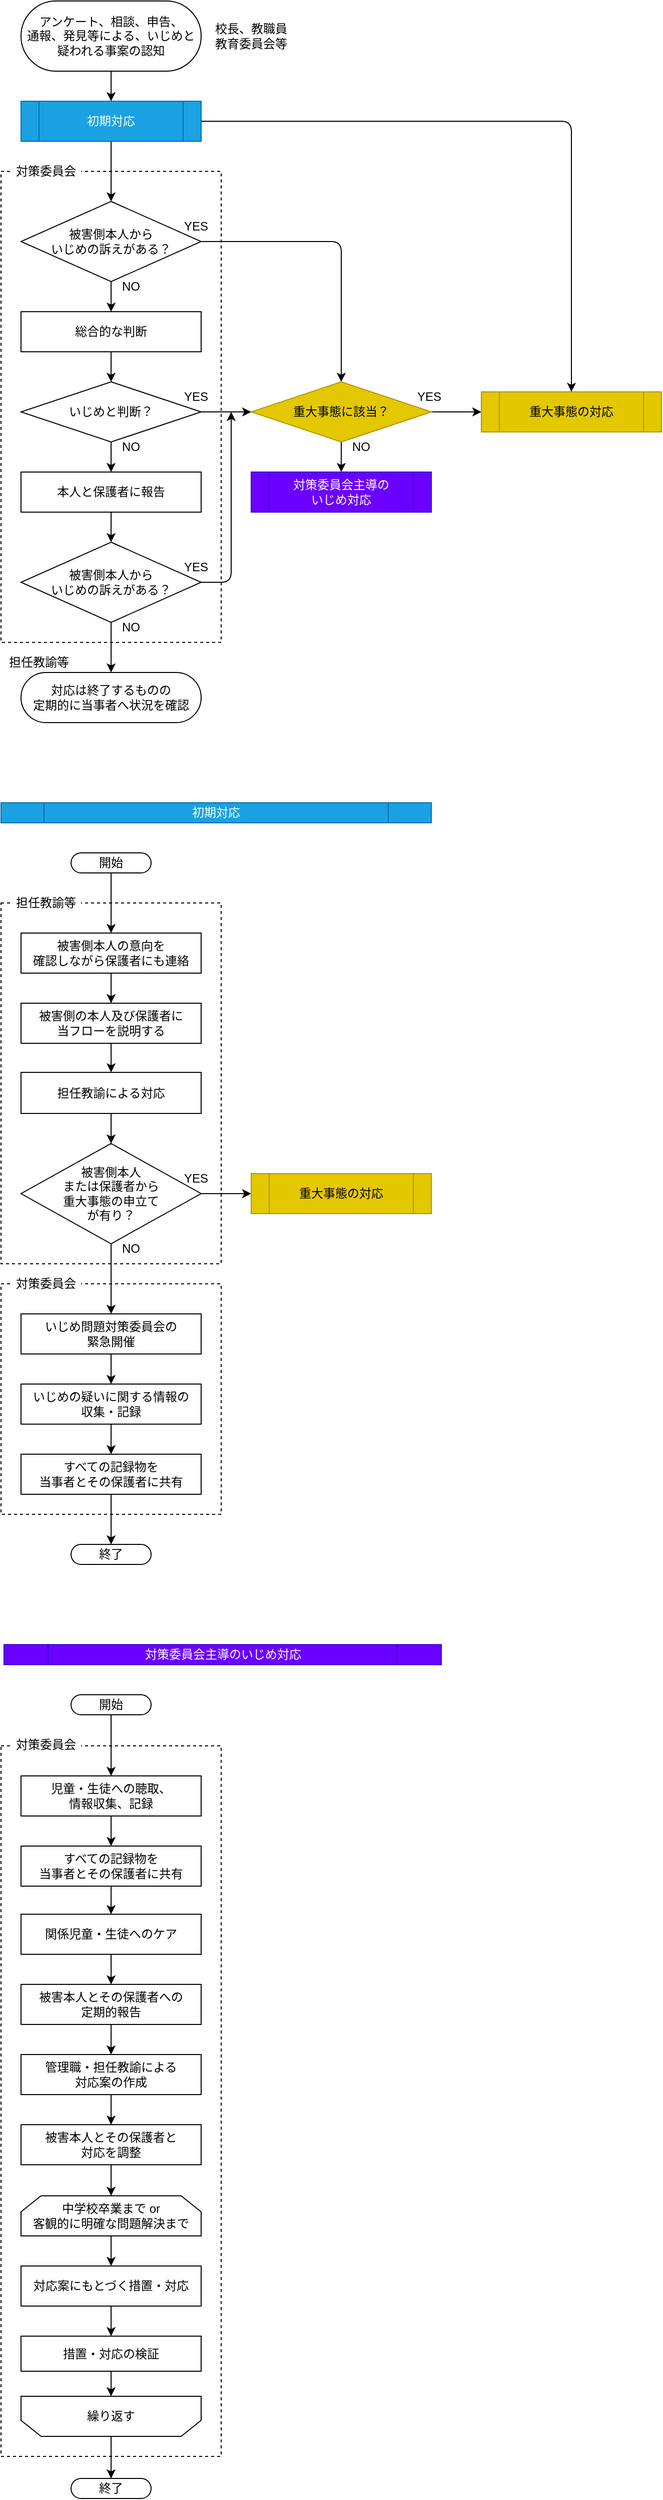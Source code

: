 <mxfile>
    <diagram id="l96cSE0MkJBUikiaBPxF" name="ページ1">
        <mxGraphModel dx="1487" dy="863" grid="1" gridSize="10" guides="1" tooltips="1" connect="1" arrows="1" fold="1" page="1" pageScale="1" pageWidth="827" pageHeight="1169" math="0" shadow="0">
            <root>
                <mxCell id="0"/>
                <mxCell id="1" style="" parent="0"/>
                <mxCell id="8" style="edgeStyle=none;html=1;exitX=1;exitY=0.5;exitDx=0;exitDy=0;entryX=0;entryY=0.5;entryDx=0;entryDy=0;" parent="1" source="6" edge="1" target="63">
                    <mxGeometry relative="1" as="geometry">
                        <mxPoint x="520" y="420" as="targetPoint"/>
                    </mxGeometry>
                </mxCell>
                <mxCell id="57" style="edgeStyle=none;html=1;exitX=0.5;exitY=1;exitDx=0;exitDy=0;entryX=0.5;entryY=0;entryDx=0;entryDy=0;" edge="1" parent="1" source="6" target="56">
                    <mxGeometry relative="1" as="geometry"/>
                </mxCell>
                <mxCell id="6" value="重大事態に該当？" style="rhombus;whiteSpace=wrap;html=1;fillColor=#e3c800;fontColor=#000000;strokeColor=#B09500;" parent="1" vertex="1">
                    <mxGeometry x="250" y="380" width="180" height="60" as="geometry"/>
                </mxCell>
                <mxCell id="10" value="YES" style="text;html=1;strokeColor=none;fillColor=none;align=center;verticalAlign=middle;whiteSpace=wrap;rounded=0;" parent="1" vertex="1">
                    <mxGeometry x="180" y="560" width="30" height="10" as="geometry"/>
                </mxCell>
                <mxCell id="11" value="NO" style="text;html=1;strokeColor=none;fillColor=none;align=center;verticalAlign=middle;whiteSpace=wrap;rounded=0;" parent="1" vertex="1">
                    <mxGeometry x="120" y="620" width="20" height="10" as="geometry"/>
                </mxCell>
                <mxCell id="67" style="edgeStyle=orthogonalEdgeStyle;html=1;exitX=0.5;exitY=1;exitDx=0;exitDy=0;entryX=0.5;entryY=0;entryDx=0;entryDy=0;" edge="1" parent="1" source="12" target="64">
                    <mxGeometry relative="1" as="geometry"/>
                </mxCell>
                <mxCell id="12" value="アンケート、相談、申告、&lt;br&gt;通報、発見等による、いじめと&lt;br&gt;疑われる事案の認知" style="rounded=1;whiteSpace=wrap;html=1;arcSize=50;" vertex="1" parent="1">
                    <mxGeometry x="20" width="180" height="70" as="geometry"/>
                </mxCell>
                <mxCell id="100" style="edgeStyle=orthogonalEdgeStyle;rounded=0;html=1;exitX=0.5;exitY=1;exitDx=0;exitDy=0;fontSize=12;" edge="1" parent="1" source="13" target="119">
                    <mxGeometry relative="1" as="geometry"/>
                </mxCell>
                <mxCell id="13" value="被害側の本人及び保護者に&lt;br&gt;当フローを説明する" style="rounded=0;whiteSpace=wrap;html=1;" vertex="1" parent="1">
                    <mxGeometry x="20" y="1000" width="180" height="40" as="geometry"/>
                </mxCell>
                <mxCell id="15" value="校長、教職員&lt;br&gt;教育委員会等" style="text;html=1;strokeColor=none;fillColor=none;align=center;verticalAlign=middle;whiteSpace=wrap;rounded=0;" vertex="1" parent="1">
                    <mxGeometry x="210" y="20" width="80" height="30" as="geometry"/>
                </mxCell>
                <mxCell id="39" style="edgeStyle=none;html=1;exitX=0.5;exitY=1;exitDx=0;exitDy=0;entryX=0.5;entryY=0;entryDx=0;entryDy=0;" edge="1" parent="1" source="16" target="13">
                    <mxGeometry relative="1" as="geometry"/>
                </mxCell>
                <mxCell id="16" value="被害側本人の意向を&lt;br&gt;確認しながら保護者にも連絡" style="rounded=0;whiteSpace=wrap;html=1;" vertex="1" parent="1">
                    <mxGeometry x="20" y="930" width="180" height="40" as="geometry"/>
                </mxCell>
                <mxCell id="41" style="edgeStyle=none;html=1;exitX=0.5;exitY=1;exitDx=0;exitDy=0;entryX=0.5;entryY=0;entryDx=0;entryDy=0;" edge="1" parent="1" source="19" target="20">
                    <mxGeometry relative="1" as="geometry"/>
                </mxCell>
                <mxCell id="19" value="いじめ問題対策委員会の&lt;br&gt;緊急開催" style="rounded=0;whiteSpace=wrap;html=1;" vertex="1" parent="1">
                    <mxGeometry x="20" y="1310" width="180" height="40" as="geometry"/>
                </mxCell>
                <mxCell id="44" style="edgeStyle=none;html=1;exitX=0.5;exitY=1;exitDx=0;exitDy=0;entryX=0.5;entryY=0;entryDx=0;entryDy=0;" edge="1" parent="1" source="20" target="35">
                    <mxGeometry relative="1" as="geometry"/>
                </mxCell>
                <mxCell id="20" value="いじめの疑いに関する情報の&lt;br&gt;収集・記録" style="rounded=0;whiteSpace=wrap;html=1;" vertex="1" parent="1">
                    <mxGeometry x="20" y="1380" width="180" height="40" as="geometry"/>
                </mxCell>
                <mxCell id="50" style="edgeStyle=none;html=1;exitX=0.5;exitY=1;exitDx=0;exitDy=0;entryX=0.5;entryY=0;entryDx=0;entryDy=0;" edge="1" parent="1" source="21" target="26">
                    <mxGeometry relative="1" as="geometry">
                        <mxPoint x="110" y="300" as="sourcePoint"/>
                    </mxGeometry>
                </mxCell>
                <mxCell id="65" style="edgeStyle=orthogonalEdgeStyle;html=1;exitX=1;exitY=0.5;exitDx=0;exitDy=0;entryX=0.5;entryY=0;entryDx=0;entryDy=0;" edge="1" parent="1" source="21" target="6">
                    <mxGeometry relative="1" as="geometry"/>
                </mxCell>
                <mxCell id="21" value="被害側本人から&lt;br&gt;いじめの訴えがある？" style="rhombus;whiteSpace=wrap;html=1;" vertex="1" parent="1">
                    <mxGeometry x="20" y="200" width="180" height="80" as="geometry"/>
                </mxCell>
                <mxCell id="53" style="edgeStyle=none;html=1;exitX=0.5;exitY=1;exitDx=0;exitDy=0;entryX=0.5;entryY=0;entryDx=0;entryDy=0;" edge="1" parent="1" source="23" target="24">
                    <mxGeometry relative="1" as="geometry"/>
                </mxCell>
                <mxCell id="23" value="本人と保護者に報告" style="rounded=0;whiteSpace=wrap;html=1;" vertex="1" parent="1">
                    <mxGeometry x="20" y="470" width="180" height="40" as="geometry"/>
                </mxCell>
                <mxCell id="54" style="edgeStyle=none;html=1;exitX=0.5;exitY=1;exitDx=0;exitDy=0;entryX=0.5;entryY=0;entryDx=0;entryDy=0;" edge="1" parent="1" source="24" target="60">
                    <mxGeometry relative="1" as="geometry">
                        <mxPoint x="120" y="660" as="targetPoint"/>
                    </mxGeometry>
                </mxCell>
                <mxCell id="59" style="edgeStyle=none;html=1;exitX=1;exitY=0.5;exitDx=0;exitDy=0;" edge="1" parent="1" source="24">
                    <mxGeometry relative="1" as="geometry">
                        <mxPoint x="230" y="410" as="targetPoint"/>
                        <Array as="points">
                            <mxPoint x="230" y="580"/>
                        </Array>
                    </mxGeometry>
                </mxCell>
                <mxCell id="24" value="被害側本人から&lt;br&gt;いじめの訴えがある？" style="rhombus;whiteSpace=wrap;html=1;" vertex="1" parent="1">
                    <mxGeometry x="20" y="540" width="180" height="80" as="geometry"/>
                </mxCell>
                <mxCell id="51" style="edgeStyle=none;html=1;exitX=0.5;exitY=1;exitDx=0;exitDy=0;entryX=0.5;entryY=0;entryDx=0;entryDy=0;" edge="1" parent="1" source="26" target="36">
                    <mxGeometry relative="1" as="geometry"/>
                </mxCell>
                <mxCell id="26" value="総合的な判断" style="rounded=0;whiteSpace=wrap;html=1;" vertex="1" parent="1">
                    <mxGeometry x="20" y="310" width="180" height="40" as="geometry"/>
                </mxCell>
                <mxCell id="131" style="edgeStyle=orthogonalEdgeStyle;rounded=1;html=1;fontSize=12;" edge="1" parent="1" source="27" target="118">
                    <mxGeometry relative="1" as="geometry"/>
                </mxCell>
                <mxCell id="27" value="児童・生徒への聴取、&lt;br&gt;情報収集、記録" style="rounded=0;whiteSpace=wrap;html=1;" vertex="1" parent="1">
                    <mxGeometry x="20" y="1771" width="180" height="40" as="geometry"/>
                </mxCell>
                <mxCell id="133" style="edgeStyle=orthogonalEdgeStyle;rounded=1;html=1;entryX=0.5;entryY=0;entryDx=0;entryDy=0;fontSize=12;" edge="1" parent="1" source="28" target="29">
                    <mxGeometry relative="1" as="geometry"/>
                </mxCell>
                <mxCell id="28" value="関係児童・生徒へのケア" style="rounded=0;whiteSpace=wrap;html=1;" vertex="1" parent="1">
                    <mxGeometry x="20" y="1909" width="180" height="40" as="geometry"/>
                </mxCell>
                <mxCell id="134" style="edgeStyle=orthogonalEdgeStyle;rounded=1;html=1;entryX=0.5;entryY=0;entryDx=0;entryDy=0;fontSize=12;" edge="1" parent="1" source="29" target="30">
                    <mxGeometry relative="1" as="geometry"/>
                </mxCell>
                <mxCell id="29" value="被害本人とその保護者への&lt;br&gt;定期的報告" style="rounded=0;whiteSpace=wrap;html=1;" vertex="1" parent="1">
                    <mxGeometry x="20" y="1979" width="180" height="40" as="geometry"/>
                </mxCell>
                <mxCell id="135" style="edgeStyle=orthogonalEdgeStyle;rounded=1;html=1;entryX=0.5;entryY=0;entryDx=0;entryDy=0;fontSize=12;" edge="1" parent="1" source="30" target="31">
                    <mxGeometry relative="1" as="geometry"/>
                </mxCell>
                <mxCell id="30" value="管理職・担任教諭による&lt;br&gt;対応案の作成" style="rounded=0;whiteSpace=wrap;html=1;" vertex="1" parent="1">
                    <mxGeometry x="20" y="2049" width="180" height="40" as="geometry"/>
                </mxCell>
                <mxCell id="136" style="edgeStyle=orthogonalEdgeStyle;rounded=1;html=1;fontSize=12;" edge="1" parent="1" source="31" target="139">
                    <mxGeometry relative="1" as="geometry"/>
                </mxCell>
                <mxCell id="31" value="被害本人とその保護者と&lt;br&gt;対応を調整" style="rounded=0;whiteSpace=wrap;html=1;" vertex="1" parent="1">
                    <mxGeometry x="20" y="2119" width="180" height="40" as="geometry"/>
                </mxCell>
                <mxCell id="137" style="edgeStyle=orthogonalEdgeStyle;rounded=1;html=1;entryX=0.5;entryY=0;entryDx=0;entryDy=0;fontSize=12;" edge="1" parent="1" source="32" target="33">
                    <mxGeometry relative="1" as="geometry"/>
                </mxCell>
                <mxCell id="32" value="対応案にもとづく措置・対応" style="rounded=0;whiteSpace=wrap;html=1;" vertex="1" parent="1">
                    <mxGeometry x="20" y="2260" width="180" height="40" as="geometry"/>
                </mxCell>
                <mxCell id="33" value="措置・対応の検証" style="rounded=0;whiteSpace=wrap;html=1;" vertex="1" parent="1">
                    <mxGeometry x="20" y="2330" width="180" height="35" as="geometry"/>
                </mxCell>
                <mxCell id="114" style="edgeStyle=orthogonalEdgeStyle;rounded=1;html=1;exitX=0.5;exitY=1;exitDx=0;exitDy=0;entryX=0.5;entryY=0;entryDx=0;entryDy=0;fontSize=12;" edge="1" parent="1" source="35" target="113">
                    <mxGeometry relative="1" as="geometry"/>
                </mxCell>
                <mxCell id="35" value="すべての記録物を&lt;br&gt;当事者とその保護者に共有" style="rounded=0;whiteSpace=wrap;html=1;" vertex="1" parent="1">
                    <mxGeometry x="20" y="1450" width="180" height="40" as="geometry"/>
                </mxCell>
                <mxCell id="52" style="edgeStyle=none;html=1;exitX=0.5;exitY=1;exitDx=0;exitDy=0;entryX=0.5;entryY=0;entryDx=0;entryDy=0;" edge="1" parent="1" source="36">
                    <mxGeometry relative="1" as="geometry">
                        <mxPoint x="110" y="470" as="targetPoint"/>
                    </mxGeometry>
                </mxCell>
                <mxCell id="55" style="edgeStyle=none;html=1;exitX=1;exitY=0.5;exitDx=0;exitDy=0;entryX=0;entryY=0.5;entryDx=0;entryDy=0;" edge="1" parent="1" source="36">
                    <mxGeometry relative="1" as="geometry">
                        <mxPoint x="250" y="410" as="targetPoint"/>
                    </mxGeometry>
                </mxCell>
                <mxCell id="36" value="いじめと判断？" style="rhombus;whiteSpace=wrap;html=1;" vertex="1" parent="1">
                    <mxGeometry x="20" y="380" width="180" height="60" as="geometry"/>
                </mxCell>
                <mxCell id="56" value="対策委員会主導の&lt;br&gt;いじめ対応" style="shape=process;whiteSpace=wrap;html=1;backgroundOutline=1;fillColor=#6a00ff;fontColor=#ffffff;strokeColor=#3700CC;" vertex="1" parent="1">
                    <mxGeometry x="250" y="470" width="180" height="40" as="geometry"/>
                </mxCell>
                <mxCell id="60" value="&lt;span&gt;対応は終了するものの&lt;/span&gt;&lt;br&gt;&lt;span&gt;定期的に当事者へ状況を確認&lt;/span&gt;" style="rounded=1;whiteSpace=wrap;html=1;arcSize=50;" vertex="1" parent="1">
                    <mxGeometry x="20" y="670" width="180" height="50" as="geometry"/>
                </mxCell>
                <mxCell id="62" value="担任教諭等" style="text;html=1;strokeColor=none;fillColor=none;align=right;verticalAlign=middle;whiteSpace=wrap;rounded=0;" vertex="1" parent="1">
                    <mxGeometry y="650" width="70" height="20" as="geometry"/>
                </mxCell>
                <mxCell id="63" value="重大事態の対応" style="shape=process;whiteSpace=wrap;html=1;backgroundOutline=1;fillColor=#e3c800;fontColor=#000000;strokeColor=#B09500;" vertex="1" parent="1">
                    <mxGeometry x="480" y="390" width="180" height="40" as="geometry"/>
                </mxCell>
                <mxCell id="66" style="edgeStyle=orthogonalEdgeStyle;html=1;exitX=0.5;exitY=1;exitDx=0;exitDy=0;entryX=0.5;entryY=0;entryDx=0;entryDy=0;" edge="1" parent="1" source="64" target="21">
                    <mxGeometry relative="1" as="geometry"/>
                </mxCell>
                <mxCell id="64" value="初期対応" style="shape=process;whiteSpace=wrap;html=1;backgroundOutline=1;fillColor=#1ba1e2;strokeColor=#006EAF;fontColor=#ffffff;" vertex="1" parent="1">
                    <mxGeometry x="20" y="100" width="180" height="40" as="geometry"/>
                </mxCell>
                <mxCell id="84" value="YES" style="text;html=1;strokeColor=none;fillColor=none;align=center;verticalAlign=middle;whiteSpace=wrap;rounded=0;" vertex="1" parent="1">
                    <mxGeometry x="180" y="390" width="30" height="10" as="geometry"/>
                </mxCell>
                <mxCell id="85" value="YES" style="text;html=1;strokeColor=none;fillColor=none;align=center;verticalAlign=middle;whiteSpace=wrap;rounded=0;" vertex="1" parent="1">
                    <mxGeometry x="180" y="220" width="30" height="10" as="geometry"/>
                </mxCell>
                <mxCell id="88" value="NO" style="text;html=1;strokeColor=none;fillColor=none;align=center;verticalAlign=middle;whiteSpace=wrap;rounded=0;" vertex="1" parent="1">
                    <mxGeometry x="120" y="440" width="20" height="10" as="geometry"/>
                </mxCell>
                <mxCell id="89" value="NO" style="text;html=1;strokeColor=none;fillColor=none;align=center;verticalAlign=middle;whiteSpace=wrap;rounded=0;" vertex="1" parent="1">
                    <mxGeometry x="120" y="280" width="20" height="10" as="geometry"/>
                </mxCell>
                <mxCell id="90" value="YES" style="text;html=1;strokeColor=none;fillColor=none;align=center;verticalAlign=middle;whiteSpace=wrap;rounded=0;" vertex="1" parent="1">
                    <mxGeometry x="413" y="390" width="30" height="10" as="geometry"/>
                </mxCell>
                <mxCell id="91" value="NO" style="text;html=1;strokeColor=none;fillColor=none;align=center;verticalAlign=middle;whiteSpace=wrap;rounded=0;" vertex="1" parent="1">
                    <mxGeometry x="350" y="440" width="20" height="10" as="geometry"/>
                </mxCell>
                <mxCell id="95" style="edgeStyle=none;html=1;exitX=0.5;exitY=1;exitDx=0;exitDy=0;entryX=0.5;entryY=0;entryDx=0;entryDy=0;" edge="1" parent="1" source="97" target="16">
                    <mxGeometry relative="1" as="geometry">
                        <mxPoint x="120" y="870" as="sourcePoint"/>
                        <mxPoint x="110" y="900" as="targetPoint"/>
                    </mxGeometry>
                </mxCell>
                <mxCell id="96" value="初期対応" style="shape=process;whiteSpace=wrap;html=1;backgroundOutline=1;fillColor=#1ba1e2;fontColor=#ffffff;strokeColor=#006EAF;" vertex="1" parent="1">
                    <mxGeometry y="800" width="430" height="20" as="geometry"/>
                </mxCell>
                <mxCell id="97" value="開始" style="rounded=1;whiteSpace=wrap;html=1;arcSize=50;" vertex="1" parent="1">
                    <mxGeometry x="70" y="850" width="80" height="20" as="geometry"/>
                </mxCell>
                <mxCell id="98" style="edgeStyle=orthogonalEdgeStyle;rounded=1;html=1;exitX=1;exitY=0.5;exitDx=0;exitDy=0;fontSize=12;" edge="1" parent="1" source="64" target="63">
                    <mxGeometry relative="1" as="geometry">
                        <mxPoint x="340" y="250" as="targetPoint"/>
                        <mxPoint x="200" y="125" as="sourcePoint"/>
                    </mxGeometry>
                </mxCell>
                <mxCell id="101" style="edgeStyle=orthogonalEdgeStyle;rounded=1;html=1;exitX=0.5;exitY=1;exitDx=0;exitDy=0;fontSize=12;" edge="1" parent="1" source="99" target="19">
                    <mxGeometry relative="1" as="geometry"/>
                </mxCell>
                <mxCell id="111" style="edgeStyle=orthogonalEdgeStyle;rounded=1;html=1;entryX=0;entryY=0.5;entryDx=0;entryDy=0;fontSize=12;" edge="1" parent="1" source="99" target="110">
                    <mxGeometry relative="1" as="geometry"/>
                </mxCell>
                <mxCell id="99" value="被害側本人&lt;br&gt;または保護者から&lt;br&gt;重大事態の申立て&lt;br&gt;が有り？" style="rhombus;whiteSpace=wrap;html=1;" vertex="1" parent="1">
                    <mxGeometry x="20" y="1140" width="180" height="100" as="geometry"/>
                </mxCell>
                <mxCell id="108" value="NO" style="text;html=1;strokeColor=none;fillColor=none;align=center;verticalAlign=middle;whiteSpace=wrap;rounded=0;" vertex="1" parent="1">
                    <mxGeometry x="120" y="1240" width="20" height="10" as="geometry"/>
                </mxCell>
                <mxCell id="109" value="YES" style="text;html=1;strokeColor=none;fillColor=none;align=center;verticalAlign=middle;whiteSpace=wrap;rounded=0;" vertex="1" parent="1">
                    <mxGeometry x="180" y="1170" width="30" height="10" as="geometry"/>
                </mxCell>
                <mxCell id="110" value="重大事態の対応" style="shape=process;whiteSpace=wrap;html=1;backgroundOutline=1;fillColor=#e3c800;fontColor=#000000;strokeColor=#B09500;" vertex="1" parent="1">
                    <mxGeometry x="250" y="1170" width="180" height="40" as="geometry"/>
                </mxCell>
                <mxCell id="112" value="対策委員会主導のいじめ対応" style="shape=process;whiteSpace=wrap;html=1;backgroundOutline=1;fillColor=#6a00ff;fontColor=#ffffff;strokeColor=#3700CC;" vertex="1" parent="1">
                    <mxGeometry x="3" y="1640" width="437" height="20" as="geometry"/>
                </mxCell>
                <mxCell id="113" value="終了" style="rounded=1;whiteSpace=wrap;html=1;arcSize=50;" vertex="1" parent="1">
                    <mxGeometry x="70" y="1540" width="80" height="20" as="geometry"/>
                </mxCell>
                <mxCell id="115" value="開始" style="rounded=1;whiteSpace=wrap;html=1;arcSize=50;" vertex="1" parent="1">
                    <mxGeometry x="70" y="1690" width="80" height="20" as="geometry"/>
                </mxCell>
                <mxCell id="116" value="終了" style="rounded=1;whiteSpace=wrap;html=1;arcSize=50;" vertex="1" parent="1">
                    <mxGeometry x="70" y="2472" width="80" height="20" as="geometry"/>
                </mxCell>
                <mxCell id="132" style="edgeStyle=orthogonalEdgeStyle;rounded=1;html=1;entryX=0.5;entryY=0;entryDx=0;entryDy=0;fontSize=12;" edge="1" parent="1" source="118" target="28">
                    <mxGeometry relative="1" as="geometry"/>
                </mxCell>
                <mxCell id="118" value="すべての記録物を&lt;br&gt;当事者とその保護者に共有" style="rounded=0;whiteSpace=wrap;html=1;" vertex="1" parent="1">
                    <mxGeometry x="20" y="1841" width="180" height="40" as="geometry"/>
                </mxCell>
                <mxCell id="120" style="edgeStyle=orthogonalEdgeStyle;rounded=1;html=1;exitX=0.5;exitY=1;exitDx=0;exitDy=0;fontSize=12;" edge="1" parent="1" source="119" target="99">
                    <mxGeometry relative="1" as="geometry"/>
                </mxCell>
                <mxCell id="119" value="担任教諭による対応" style="rounded=0;whiteSpace=wrap;html=1;" vertex="1" parent="1">
                    <mxGeometry x="20" y="1069" width="180" height="41" as="geometry"/>
                </mxCell>
                <mxCell id="130" style="edgeStyle=orthogonalEdgeStyle;rounded=1;html=1;entryX=0.5;entryY=0;entryDx=0;entryDy=0;fontSize=12;" edge="1" parent="1">
                    <mxGeometry relative="1" as="geometry">
                        <mxPoint x="110" y="1710" as="sourcePoint"/>
                        <mxPoint x="110" y="1771" as="targetPoint"/>
                    </mxGeometry>
                </mxCell>
                <mxCell id="139" value="中学校卒業まで or&lt;br&gt;客観的に明確な問題解決まで" style="shape=loopLimit;whiteSpace=wrap;html=1;fontSize=12;fillColor=default;" vertex="1" parent="1">
                    <mxGeometry x="20" y="2190" width="180" height="40" as="geometry"/>
                </mxCell>
                <mxCell id="145" style="edgeStyle=orthogonalEdgeStyle;rounded=1;html=1;fontSize=12;" edge="1" parent="1" source="140" target="116">
                    <mxGeometry relative="1" as="geometry"/>
                </mxCell>
                <mxCell id="140" value="繰り返す" style="shape=loopLimit;whiteSpace=wrap;html=1;fontSize=12;fillColor=default;direction=west;" vertex="1" parent="1">
                    <mxGeometry x="20" y="2390" width="180" height="40" as="geometry"/>
                </mxCell>
                <mxCell id="141" style="edgeStyle=orthogonalEdgeStyle;rounded=1;html=1;fontSize=12;exitX=0.5;exitY=1;exitDx=0;exitDy=0;entryX=0.5;entryY=0;entryDx=0;entryDy=0;" edge="1" parent="1" source="139" target="32">
                    <mxGeometry relative="1" as="geometry">
                        <mxPoint x="120" y="2310" as="sourcePoint"/>
                        <mxPoint x="110" y="2250" as="targetPoint"/>
                    </mxGeometry>
                </mxCell>
                <mxCell id="143" style="edgeStyle=orthogonalEdgeStyle;rounded=1;html=1;entryX=0.5;entryY=1;entryDx=0;entryDy=0;fontSize=12;exitX=0.5;exitY=1;exitDx=0;exitDy=0;" edge="1" parent="1" source="33" target="140">
                    <mxGeometry relative="1" as="geometry">
                        <mxPoint x="110" y="2370" as="sourcePoint"/>
                        <mxPoint x="120" y="2340" as="targetPoint"/>
                    </mxGeometry>
                </mxCell>
                <mxCell id="77" value="実行者" parent="0"/>
                <mxCell id="78" value="" style="rounded=0;whiteSpace=wrap;html=1;fillColor=none;dashed=1;" vertex="1" parent="77">
                    <mxGeometry y="170" width="220" height="470" as="geometry"/>
                </mxCell>
                <mxCell id="79" value="対策委員会" style="text;html=1;strokeColor=none;fillColor=default;align=center;verticalAlign=middle;whiteSpace=wrap;rounded=0;" vertex="1" parent="77">
                    <mxGeometry x="10" y="160" width="70" height="20" as="geometry"/>
                </mxCell>
                <mxCell id="102" value="" style="rounded=0;whiteSpace=wrap;html=1;fillColor=none;dashed=1;" vertex="1" parent="77">
                    <mxGeometry y="900" width="220" height="360" as="geometry"/>
                </mxCell>
                <mxCell id="103" value="担任教諭等" style="text;html=1;strokeColor=none;fillColor=default;align=center;verticalAlign=middle;whiteSpace=wrap;rounded=0;" vertex="1" parent="77">
                    <mxGeometry x="10" y="890" width="70" height="20" as="geometry"/>
                </mxCell>
                <mxCell id="104" value="" style="rounded=0;whiteSpace=wrap;html=1;fillColor=none;dashed=1;" vertex="1" parent="77">
                    <mxGeometry y="1280" width="220" height="230" as="geometry"/>
                </mxCell>
                <mxCell id="105" value="対策委員会" style="text;html=1;strokeColor=none;fillColor=default;align=center;verticalAlign=middle;whiteSpace=wrap;rounded=0;" vertex="1" parent="77">
                    <mxGeometry x="10" y="1270" width="70" height="20" as="geometry"/>
                </mxCell>
                <mxCell id="125" value="" style="rounded=0;whiteSpace=wrap;html=1;fillColor=none;dashed=1;" vertex="1" parent="77">
                    <mxGeometry y="1741" width="220" height="709" as="geometry"/>
                </mxCell>
                <mxCell id="146" value="対策委員会" style="text;html=1;strokeColor=none;fillColor=default;align=center;verticalAlign=middle;whiteSpace=wrap;rounded=0;" vertex="1" parent="77">
                    <mxGeometry x="10" y="1730" width="70" height="20" as="geometry"/>
                </mxCell>
            </root>
        </mxGraphModel>
    </diagram>
</mxfile>